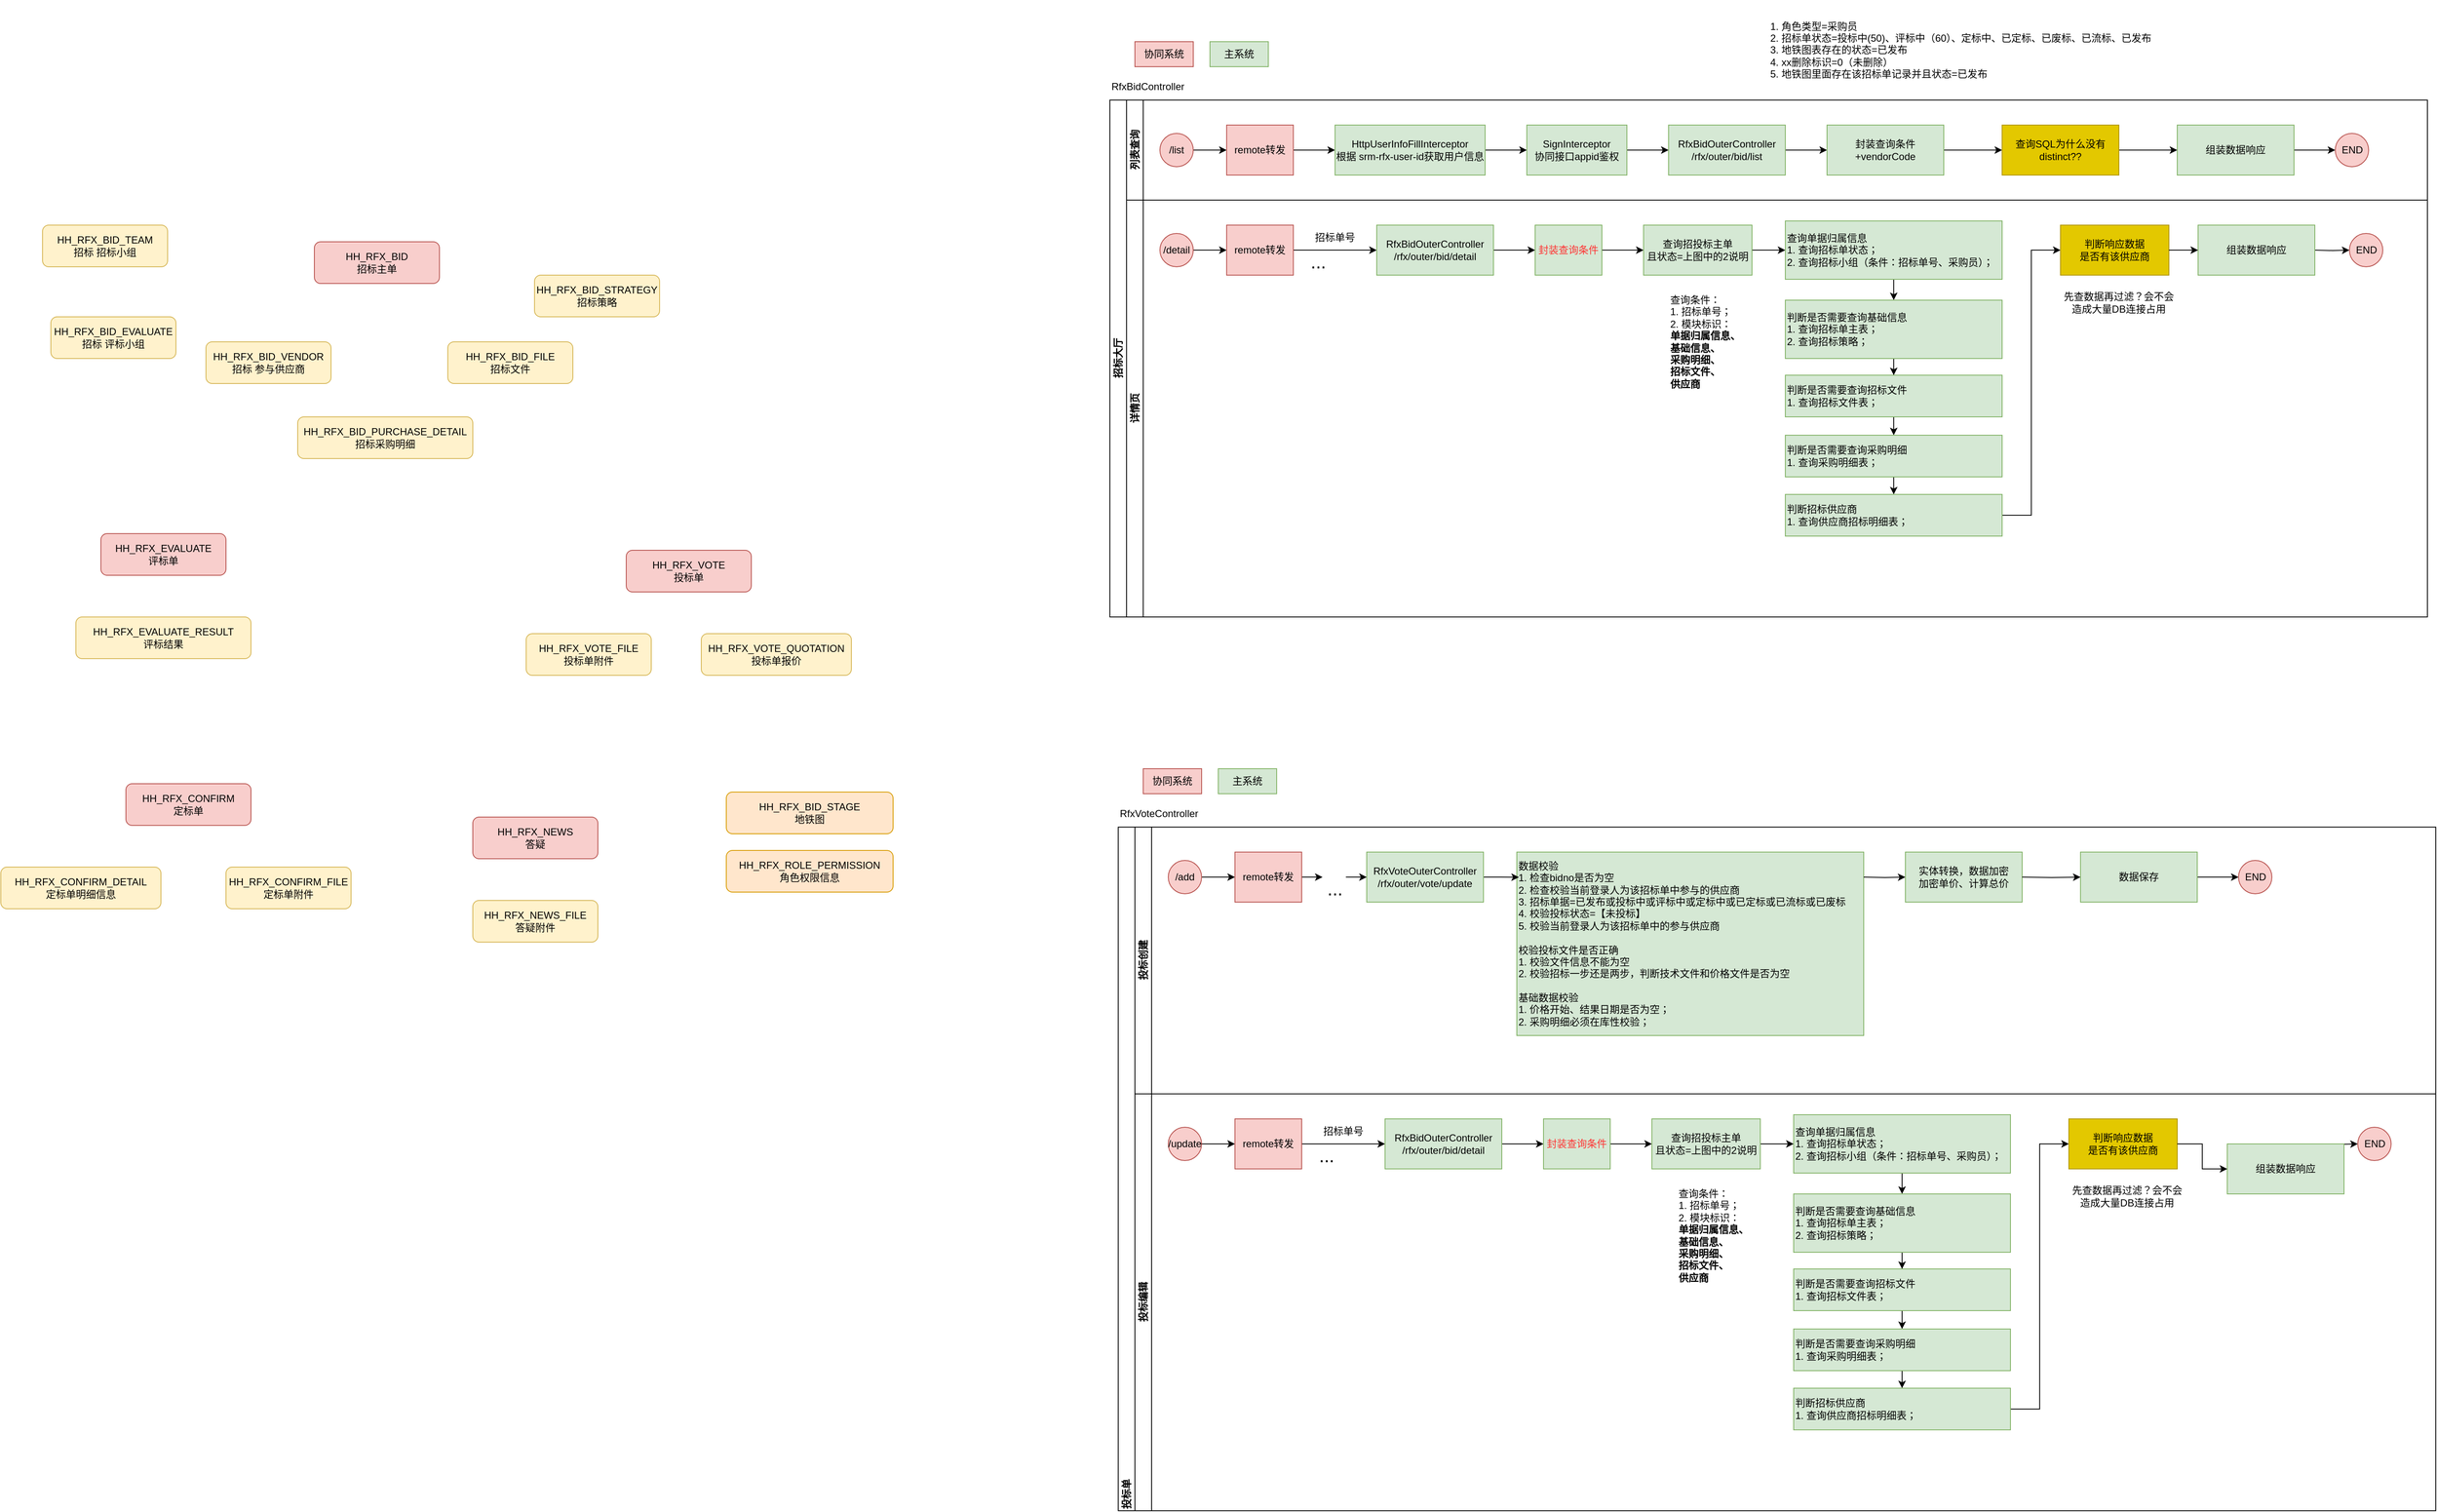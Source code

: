 <mxfile version="24.8.6">
  <diagram id="prtHgNgQTEPvFCAcTncT" name="Page-1">
    <mxGraphModel dx="2546" dy="517" grid="1" gridSize="10" guides="1" tooltips="1" connect="1" arrows="1" fold="1" page="1" pageScale="1" pageWidth="827" pageHeight="1169" math="0" shadow="0">
      <root>
        <mxCell id="0" />
        <mxCell id="1" parent="0" />
        <mxCell id="dNxyNK7c78bLwvsdeMH5-19" value="招标大厅" style="swimlane;html=1;childLayout=stackLayout;resizeParent=1;resizeParentMax=0;horizontal=0;startSize=20;horizontalStack=0;" parent="1" vertex="1">
          <mxGeometry x="120" y="120" width="1580" height="620" as="geometry" />
        </mxCell>
        <mxCell id="dNxyNK7c78bLwvsdeMH5-20" value="列表查询" style="swimlane;html=1;startSize=20;horizontal=0;align=center;" parent="dNxyNK7c78bLwvsdeMH5-19" vertex="1">
          <mxGeometry x="20" width="1560" height="120" as="geometry" />
        </mxCell>
        <mxCell id="dNxyNK7c78bLwvsdeMH5-25" value="" style="edgeStyle=orthogonalEdgeStyle;rounded=0;orthogonalLoop=1;jettySize=auto;html=1;" parent="dNxyNK7c78bLwvsdeMH5-20" source="dNxyNK7c78bLwvsdeMH5-23" target="dNxyNK7c78bLwvsdeMH5-24" edge="1">
          <mxGeometry relative="1" as="geometry" />
        </mxCell>
        <mxCell id="dNxyNK7c78bLwvsdeMH5-23" value="/list" style="ellipse;whiteSpace=wrap;html=1;fillColor=#f8cecc;strokeColor=#b85450;" parent="dNxyNK7c78bLwvsdeMH5-20" vertex="1">
          <mxGeometry x="40" y="40" width="40" height="40" as="geometry" />
        </mxCell>
        <mxCell id="eU4avIr93L6JoO_hdqMd-41" value="" style="edgeStyle=orthogonalEdgeStyle;rounded=0;orthogonalLoop=1;jettySize=auto;html=1;" edge="1" parent="dNxyNK7c78bLwvsdeMH5-20" source="dNxyNK7c78bLwvsdeMH5-24" target="eU4avIr93L6JoO_hdqMd-8">
          <mxGeometry relative="1" as="geometry" />
        </mxCell>
        <mxCell id="dNxyNK7c78bLwvsdeMH5-24" value="remote转发" style="rounded=0;whiteSpace=wrap;html=1;fontFamily=Helvetica;fontSize=12;align=center;fillColor=#f8cecc;strokeColor=#b85450;" parent="dNxyNK7c78bLwvsdeMH5-20" vertex="1">
          <mxGeometry x="120" y="30" width="80" height="60" as="geometry" />
        </mxCell>
        <mxCell id="eU4avIr93L6JoO_hdqMd-43" value="" style="edgeStyle=orthogonalEdgeStyle;rounded=0;orthogonalLoop=1;jettySize=auto;html=1;" edge="1" parent="dNxyNK7c78bLwvsdeMH5-20" source="dNxyNK7c78bLwvsdeMH5-30" target="eU4avIr93L6JoO_hdqMd-7">
          <mxGeometry relative="1" as="geometry" />
        </mxCell>
        <mxCell id="dNxyNK7c78bLwvsdeMH5-30" value="SignInterceptor&lt;div&gt;协同接口appid鉴权&lt;/div&gt;" style="rounded=0;html=1;fontFamily=Helvetica;fontSize=12;align=center;fillColor=#d5e8d4;strokeColor=#82b366;whiteSpace=wrap;" parent="dNxyNK7c78bLwvsdeMH5-20" vertex="1">
          <mxGeometry x="480" y="30" width="120" height="60" as="geometry" />
        </mxCell>
        <mxCell id="eU4avIr93L6JoO_hdqMd-42" value="" style="edgeStyle=orthogonalEdgeStyle;rounded=0;orthogonalLoop=1;jettySize=auto;html=1;" edge="1" parent="dNxyNK7c78bLwvsdeMH5-20" source="eU4avIr93L6JoO_hdqMd-8" target="dNxyNK7c78bLwvsdeMH5-30">
          <mxGeometry relative="1" as="geometry" />
        </mxCell>
        <mxCell id="eU4avIr93L6JoO_hdqMd-8" value="HttpUserInfoFillInterceptor&lt;br&gt;根据 srm-rfx-user-id获取用户信息" style="rounded=0;html=1;fontFamily=Helvetica;fontSize=12;align=center;fillColor=#d5e8d4;strokeColor=#82b366;whiteSpace=wrap;" vertex="1" parent="dNxyNK7c78bLwvsdeMH5-20">
          <mxGeometry x="250" y="30" width="180" height="60" as="geometry" />
        </mxCell>
        <mxCell id="eU4avIr93L6JoO_hdqMd-44" value="" style="edgeStyle=orthogonalEdgeStyle;rounded=0;orthogonalLoop=1;jettySize=auto;html=1;" edge="1" parent="dNxyNK7c78bLwvsdeMH5-20" source="eU4avIr93L6JoO_hdqMd-7" target="eU4avIr93L6JoO_hdqMd-37">
          <mxGeometry relative="1" as="geometry" />
        </mxCell>
        <mxCell id="eU4avIr93L6JoO_hdqMd-7" value="&lt;div&gt;RfxBidOuterController&lt;br&gt;&lt;/div&gt;/rfx/outer&lt;span style=&quot;background-color: initial;&quot;&gt;/bid/list&lt;/span&gt;" style="rounded=0;html=1;fontFamily=Helvetica;fontSize=12;align=center;fillColor=#d5e8d4;strokeColor=#82b366;whiteSpace=wrap;" vertex="1" parent="dNxyNK7c78bLwvsdeMH5-20">
          <mxGeometry x="650" y="30" width="140" height="60" as="geometry" />
        </mxCell>
        <mxCell id="eU4avIr93L6JoO_hdqMd-76" value="" style="edgeStyle=orthogonalEdgeStyle;rounded=0;orthogonalLoop=1;jettySize=auto;html=1;" edge="1" parent="dNxyNK7c78bLwvsdeMH5-20" source="eU4avIr93L6JoO_hdqMd-37" target="eU4avIr93L6JoO_hdqMd-75">
          <mxGeometry relative="1" as="geometry" />
        </mxCell>
        <mxCell id="eU4avIr93L6JoO_hdqMd-37" value="封装查询条件+vendorCode" style="rounded=0;html=1;fontFamily=Helvetica;fontSize=12;align=center;fillColor=#d5e8d4;strokeColor=#82b366;whiteSpace=wrap;" vertex="1" parent="dNxyNK7c78bLwvsdeMH5-20">
          <mxGeometry x="840" y="30" width="140" height="60" as="geometry" />
        </mxCell>
        <mxCell id="eU4avIr93L6JoO_hdqMd-47" value="" style="edgeStyle=orthogonalEdgeStyle;rounded=0;orthogonalLoop=1;jettySize=auto;html=1;" edge="1" parent="dNxyNK7c78bLwvsdeMH5-20" source="eU4avIr93L6JoO_hdqMd-40" target="eU4avIr93L6JoO_hdqMd-46">
          <mxGeometry relative="1" as="geometry" />
        </mxCell>
        <mxCell id="eU4avIr93L6JoO_hdqMd-40" value="组装数据响应" style="rounded=0;html=1;fontFamily=Helvetica;fontSize=12;align=center;fillColor=#d5e8d4;strokeColor=#82b366;whiteSpace=wrap;" vertex="1" parent="dNxyNK7c78bLwvsdeMH5-20">
          <mxGeometry x="1260" y="30" width="140" height="60" as="geometry" />
        </mxCell>
        <mxCell id="eU4avIr93L6JoO_hdqMd-46" value="END" style="ellipse;whiteSpace=wrap;html=1;fillColor=#f8cecc;strokeColor=#b85450;" vertex="1" parent="dNxyNK7c78bLwvsdeMH5-20">
          <mxGeometry x="1449.5" y="40" width="40" height="40" as="geometry" />
        </mxCell>
        <mxCell id="eU4avIr93L6JoO_hdqMd-77" value="" style="edgeStyle=orthogonalEdgeStyle;rounded=0;orthogonalLoop=1;jettySize=auto;html=1;" edge="1" parent="dNxyNK7c78bLwvsdeMH5-20" source="eU4avIr93L6JoO_hdqMd-75" target="eU4avIr93L6JoO_hdqMd-40">
          <mxGeometry relative="1" as="geometry" />
        </mxCell>
        <mxCell id="eU4avIr93L6JoO_hdqMd-75" value="查询SQL为什么没有&lt;div&gt;distinct??&lt;/div&gt;" style="rounded=0;html=1;fontFamily=Helvetica;fontSize=12;align=center;fillColor=#e3c800;strokeColor=#B09500;whiteSpace=wrap;fontColor=#000000;" vertex="1" parent="dNxyNK7c78bLwvsdeMH5-20">
          <mxGeometry x="1050" y="30" width="140" height="60" as="geometry" />
        </mxCell>
        <mxCell id="dNxyNK7c78bLwvsdeMH5-21" value="详情页" style="swimlane;html=1;startSize=20;horizontal=0;" parent="dNxyNK7c78bLwvsdeMH5-19" vertex="1">
          <mxGeometry x="20" y="120" width="1560" height="500" as="geometry" />
        </mxCell>
        <mxCell id="eU4avIr93L6JoO_hdqMd-10" value="" style="edgeStyle=orthogonalEdgeStyle;rounded=0;orthogonalLoop=1;jettySize=auto;html=1;" edge="1" parent="dNxyNK7c78bLwvsdeMH5-21" source="eU4avIr93L6JoO_hdqMd-11" target="eU4avIr93L6JoO_hdqMd-12">
          <mxGeometry relative="1" as="geometry" />
        </mxCell>
        <mxCell id="eU4avIr93L6JoO_hdqMd-11" value="/detail" style="ellipse;whiteSpace=wrap;html=1;fillColor=#f8cecc;strokeColor=#b85450;" vertex="1" parent="dNxyNK7c78bLwvsdeMH5-21">
          <mxGeometry x="40" y="40" width="40" height="40" as="geometry" />
        </mxCell>
        <mxCell id="eU4avIr93L6JoO_hdqMd-52" value="" style="edgeStyle=orthogonalEdgeStyle;rounded=0;orthogonalLoop=1;jettySize=auto;html=1;" edge="1" parent="dNxyNK7c78bLwvsdeMH5-21" source="eU4avIr93L6JoO_hdqMd-12" target="eU4avIr93L6JoO_hdqMd-51">
          <mxGeometry relative="1" as="geometry" />
        </mxCell>
        <mxCell id="eU4avIr93L6JoO_hdqMd-12" value="remote转发" style="rounded=0;whiteSpace=wrap;html=1;fontFamily=Helvetica;fontSize=12;align=center;fillColor=#f8cecc;strokeColor=#b85450;" vertex="1" parent="dNxyNK7c78bLwvsdeMH5-21">
          <mxGeometry x="120" y="30" width="80" height="60" as="geometry" />
        </mxCell>
        <mxCell id="eU4avIr93L6JoO_hdqMd-56" value="" style="edgeStyle=orthogonalEdgeStyle;rounded=0;orthogonalLoop=1;jettySize=auto;html=1;" edge="1" parent="dNxyNK7c78bLwvsdeMH5-21" source="eU4avIr93L6JoO_hdqMd-51" target="eU4avIr93L6JoO_hdqMd-55">
          <mxGeometry relative="1" as="geometry" />
        </mxCell>
        <mxCell id="eU4avIr93L6JoO_hdqMd-51" value="&lt;div&gt;RfxBidOuterController&lt;br&gt;&lt;/div&gt;/rfx/outer&lt;span style=&quot;background-color: initial;&quot;&gt;/bid/&lt;/span&gt;detail" style="rounded=0;html=1;fontFamily=Helvetica;fontSize=12;align=center;fillColor=#d5e8d4;strokeColor=#82b366;whiteSpace=wrap;" vertex="1" parent="dNxyNK7c78bLwvsdeMH5-21">
          <mxGeometry x="300" y="30" width="140" height="60" as="geometry" />
        </mxCell>
        <mxCell id="eU4avIr93L6JoO_hdqMd-49" value="&lt;font style=&quot;font-size: 22px;&quot;&gt;...&lt;/font&gt;" style="text;html=1;align=center;verticalAlign=middle;whiteSpace=wrap;rounded=0;" vertex="1" parent="dNxyNK7c78bLwvsdeMH5-21">
          <mxGeometry x="200" y="60" width="60" height="30" as="geometry" />
        </mxCell>
        <mxCell id="eU4avIr93L6JoO_hdqMd-54" value="招标单号" style="text;html=1;align=center;verticalAlign=middle;whiteSpace=wrap;rounded=0;" vertex="1" parent="dNxyNK7c78bLwvsdeMH5-21">
          <mxGeometry x="220" y="30" width="60" height="30" as="geometry" />
        </mxCell>
        <mxCell id="eU4avIr93L6JoO_hdqMd-59" value="" style="edgeStyle=orthogonalEdgeStyle;rounded=0;orthogonalLoop=1;jettySize=auto;html=1;" edge="1" parent="dNxyNK7c78bLwvsdeMH5-21" source="eU4avIr93L6JoO_hdqMd-55" target="eU4avIr93L6JoO_hdqMd-58">
          <mxGeometry relative="1" as="geometry" />
        </mxCell>
        <mxCell id="eU4avIr93L6JoO_hdqMd-55" value="&lt;font color=&quot;#ff3333&quot;&gt;封装查询条件&lt;/font&gt;" style="rounded=0;html=1;fontFamily=Helvetica;fontSize=12;align=center;fillColor=#d5e8d4;strokeColor=#82b366;whiteSpace=wrap;" vertex="1" parent="dNxyNK7c78bLwvsdeMH5-21">
          <mxGeometry x="490" y="30" width="80" height="60" as="geometry" />
        </mxCell>
        <mxCell id="eU4avIr93L6JoO_hdqMd-57" value="查询条件：&lt;div&gt;1. 招标单号；&lt;/div&gt;&lt;div style=&quot;&quot;&gt;2. 模块标识：&lt;/div&gt;&lt;div style=&quot;&quot;&gt;&lt;b&gt;单据归属信息、&lt;/b&gt;&lt;/div&gt;&lt;div style=&quot;&quot;&gt;&lt;b&gt;基础信息、&lt;/b&gt;&lt;/div&gt;&lt;div style=&quot;&quot;&gt;&lt;b&gt;采购明细、&lt;/b&gt;&lt;/div&gt;&lt;div style=&quot;&quot;&gt;&lt;b&gt;招标文件、&lt;/b&gt;&lt;/div&gt;&lt;div style=&quot;&quot;&gt;&lt;b&gt;供应商&lt;/b&gt;&lt;/div&gt;" style="text;html=1;align=left;verticalAlign=middle;whiteSpace=wrap;rounded=0;" vertex="1" parent="dNxyNK7c78bLwvsdeMH5-21">
          <mxGeometry x="650" y="110" width="120" height="120" as="geometry" />
        </mxCell>
        <mxCell id="eU4avIr93L6JoO_hdqMd-74" value="" style="edgeStyle=orthogonalEdgeStyle;rounded=0;orthogonalLoop=1;jettySize=auto;html=1;" edge="1" parent="dNxyNK7c78bLwvsdeMH5-21" source="eU4avIr93L6JoO_hdqMd-58" target="eU4avIr93L6JoO_hdqMd-73">
          <mxGeometry relative="1" as="geometry" />
        </mxCell>
        <mxCell id="eU4avIr93L6JoO_hdqMd-58" value="查询招投标主单&lt;br&gt;且状态=上图中的2说明" style="rounded=0;html=1;fontFamily=Helvetica;fontSize=12;align=center;fillColor=#d5e8d4;strokeColor=#82b366;whiteSpace=wrap;" vertex="1" parent="dNxyNK7c78bLwvsdeMH5-21">
          <mxGeometry x="620" y="30" width="130" height="60" as="geometry" />
        </mxCell>
        <mxCell id="eU4avIr93L6JoO_hdqMd-79" value="" style="edgeStyle=orthogonalEdgeStyle;rounded=0;orthogonalLoop=1;jettySize=auto;html=1;" edge="1" parent="dNxyNK7c78bLwvsdeMH5-21" source="eU4avIr93L6JoO_hdqMd-73" target="eU4avIr93L6JoO_hdqMd-78">
          <mxGeometry relative="1" as="geometry" />
        </mxCell>
        <mxCell id="eU4avIr93L6JoO_hdqMd-73" value="查询单据归属信息&lt;div&gt;1. 查询招标单状态；&lt;/div&gt;&lt;div&gt;2. 查询招标小组（条件：招标单号、采购员）；&lt;/div&gt;" style="rounded=0;html=1;fontFamily=Helvetica;fontSize=12;align=left;fillColor=#d5e8d4;strokeColor=#82b366;whiteSpace=wrap;" vertex="1" parent="dNxyNK7c78bLwvsdeMH5-21">
          <mxGeometry x="790" y="25" width="260" height="70" as="geometry" />
        </mxCell>
        <mxCell id="eU4avIr93L6JoO_hdqMd-81" value="" style="edgeStyle=orthogonalEdgeStyle;rounded=0;orthogonalLoop=1;jettySize=auto;html=1;" edge="1" parent="dNxyNK7c78bLwvsdeMH5-21" source="eU4avIr93L6JoO_hdqMd-78" target="eU4avIr93L6JoO_hdqMd-80">
          <mxGeometry relative="1" as="geometry" />
        </mxCell>
        <mxCell id="eU4avIr93L6JoO_hdqMd-78" value="&lt;div&gt;判断是否需要查询基础信息&lt;br&gt;&lt;/div&gt;&lt;div style=&quot;&quot;&gt;1. 查询招标单主表；&lt;/div&gt;&lt;div style=&quot;&quot;&gt;2. 查询招标策略；&lt;/div&gt;" style="rounded=0;html=1;fontFamily=Helvetica;fontSize=12;align=left;fillColor=#d5e8d4;strokeColor=#82b366;whiteSpace=wrap;" vertex="1" parent="dNxyNK7c78bLwvsdeMH5-21">
          <mxGeometry x="790" y="120" width="260" height="70" as="geometry" />
        </mxCell>
        <mxCell id="eU4avIr93L6JoO_hdqMd-83" value="" style="edgeStyle=orthogonalEdgeStyle;rounded=0;orthogonalLoop=1;jettySize=auto;html=1;" edge="1" parent="dNxyNK7c78bLwvsdeMH5-21" source="eU4avIr93L6JoO_hdqMd-80" target="eU4avIr93L6JoO_hdqMd-82">
          <mxGeometry relative="1" as="geometry" />
        </mxCell>
        <mxCell id="eU4avIr93L6JoO_hdqMd-80" value="&lt;div&gt;&lt;span style=&quot;background-color: initial;&quot;&gt;判断是否需要查询招标文件&lt;/span&gt;&lt;/div&gt;&lt;div&gt;&lt;span style=&quot;background-color: initial;&quot;&gt;1. 查询招标文件表；&lt;/span&gt;&lt;/div&gt;" style="rounded=0;html=1;fontFamily=Helvetica;fontSize=12;align=left;fillColor=#d5e8d4;strokeColor=#82b366;whiteSpace=wrap;" vertex="1" parent="dNxyNK7c78bLwvsdeMH5-21">
          <mxGeometry x="790" y="210" width="260" height="50" as="geometry" />
        </mxCell>
        <mxCell id="eU4avIr93L6JoO_hdqMd-85" value="" style="edgeStyle=orthogonalEdgeStyle;rounded=0;orthogonalLoop=1;jettySize=auto;html=1;" edge="1" parent="dNxyNK7c78bLwvsdeMH5-21" source="eU4avIr93L6JoO_hdqMd-82" target="eU4avIr93L6JoO_hdqMd-84">
          <mxGeometry relative="1" as="geometry" />
        </mxCell>
        <mxCell id="eU4avIr93L6JoO_hdqMd-82" value="&lt;div&gt;&lt;span style=&quot;background-color: initial;&quot;&gt;判断是否需要查询采购明细&lt;/span&gt;&lt;/div&gt;&lt;div&gt;&lt;span style=&quot;background-color: initial;&quot;&gt;1. 查询采购明细表；&lt;/span&gt;&lt;br&gt;&lt;/div&gt;" style="rounded=0;html=1;fontFamily=Helvetica;fontSize=12;align=left;fillColor=#d5e8d4;strokeColor=#82b366;whiteSpace=wrap;" vertex="1" parent="dNxyNK7c78bLwvsdeMH5-21">
          <mxGeometry x="790" y="282" width="260" height="50" as="geometry" />
        </mxCell>
        <mxCell id="eU4avIr93L6JoO_hdqMd-88" value="" style="edgeStyle=orthogonalEdgeStyle;rounded=0;orthogonalLoop=1;jettySize=auto;html=1;entryX=0;entryY=0.5;entryDx=0;entryDy=0;" edge="1" parent="dNxyNK7c78bLwvsdeMH5-21" source="eU4avIr93L6JoO_hdqMd-84" target="eU4avIr93L6JoO_hdqMd-86">
          <mxGeometry relative="1" as="geometry">
            <mxPoint x="1130" y="378" as="targetPoint" />
          </mxGeometry>
        </mxCell>
        <mxCell id="eU4avIr93L6JoO_hdqMd-84" value="&lt;div&gt;&lt;span style=&quot;background-color: initial;&quot;&gt;判断招标&lt;/span&gt;&lt;span style=&quot;background-color: initial;&quot;&gt;供应商&lt;/span&gt;&lt;/div&gt;&lt;div&gt;&lt;span style=&quot;background-color: initial;&quot;&gt;1. 查询供应商招标明细表；&lt;/span&gt;&lt;/div&gt;" style="rounded=0;html=1;fontFamily=Helvetica;fontSize=12;align=left;fillColor=#d5e8d4;strokeColor=#82b366;whiteSpace=wrap;" vertex="1" parent="dNxyNK7c78bLwvsdeMH5-21">
          <mxGeometry x="790" y="353" width="260" height="50" as="geometry" />
        </mxCell>
        <mxCell id="eU4avIr93L6JoO_hdqMd-86" value="判断响应数据&lt;div&gt;是否有该供应商&lt;/div&gt;" style="rounded=0;html=1;fontFamily=Helvetica;fontSize=12;align=center;fillColor=#e3c800;strokeColor=#B09500;whiteSpace=wrap;fontColor=#000000;" vertex="1" parent="dNxyNK7c78bLwvsdeMH5-21">
          <mxGeometry x="1120" y="30" width="130" height="60" as="geometry" />
        </mxCell>
        <mxCell id="eU4avIr93L6JoO_hdqMd-89" value="先查数据再过滤？会不会造成大量DB连接占用" style="text;html=1;align=center;verticalAlign=middle;whiteSpace=wrap;rounded=0;" vertex="1" parent="dNxyNK7c78bLwvsdeMH5-21">
          <mxGeometry x="1120" y="95" width="140" height="55" as="geometry" />
        </mxCell>
        <mxCell id="eU4avIr93L6JoO_hdqMd-92" value="" style="edgeStyle=orthogonalEdgeStyle;rounded=0;orthogonalLoop=1;jettySize=auto;html=1;" edge="1" parent="dNxyNK7c78bLwvsdeMH5-21" target="eU4avIr93L6JoO_hdqMd-93">
          <mxGeometry relative="1" as="geometry">
            <mxPoint x="1425" y="60" as="sourcePoint" />
          </mxGeometry>
        </mxCell>
        <mxCell id="eU4avIr93L6JoO_hdqMd-93" value="END" style="ellipse;whiteSpace=wrap;html=1;fillColor=#f8cecc;strokeColor=#b85450;" vertex="1" parent="dNxyNK7c78bLwvsdeMH5-21">
          <mxGeometry x="1466.5" y="40" width="40" height="40" as="geometry" />
        </mxCell>
        <mxCell id="eU4avIr93L6JoO_hdqMd-5" value="协同系统" style="rounded=0;whiteSpace=wrap;html=1;fillColor=#f8cecc;strokeColor=#b85450;" vertex="1" parent="1">
          <mxGeometry x="150" y="50" width="70" height="30" as="geometry" />
        </mxCell>
        <mxCell id="eU4avIr93L6JoO_hdqMd-6" value="主系统" style="rounded=0;whiteSpace=wrap;html=1;fillColor=#d5e8d4;strokeColor=#82b366;" vertex="1" parent="1">
          <mxGeometry x="240" y="50" width="70" height="30" as="geometry" />
        </mxCell>
        <mxCell id="eU4avIr93L6JoO_hdqMd-14" value="HH_RFX_BID&lt;br&gt;招标主单" style="rounded=1;whiteSpace=wrap;html=1;fillColor=#f8cecc;strokeColor=#b85450;" vertex="1" parent="1">
          <mxGeometry x="-834" y="290" width="150" height="50" as="geometry" />
        </mxCell>
        <mxCell id="eU4avIr93L6JoO_hdqMd-15" value="HH_RFX_BID_EVALUATE&lt;br&gt;招标 评标小组" style="rounded=1;whiteSpace=wrap;html=1;fillColor=#fff2cc;strokeColor=#d6b656;" vertex="1" parent="1">
          <mxGeometry x="-1150" y="380" width="150" height="50" as="geometry" />
        </mxCell>
        <mxCell id="eU4avIr93L6JoO_hdqMd-16" value="HH_RFX_BID_FILE&lt;br&gt;招标文件" style="rounded=1;whiteSpace=wrap;html=1;fillColor=#fff2cc;strokeColor=#d6b656;" vertex="1" parent="1">
          <mxGeometry x="-674" y="410" width="150" height="50" as="geometry" />
        </mxCell>
        <mxCell id="eU4avIr93L6JoO_hdqMd-17" value="HH_RFX_BID_PURCHASE_DETAIL&lt;br&gt;招标采购明细" style="rounded=1;whiteSpace=wrap;html=1;fillColor=#fff2cc;strokeColor=#d6b656;" vertex="1" parent="1">
          <mxGeometry x="-854" y="500" width="210" height="50" as="geometry" />
        </mxCell>
        <mxCell id="eU4avIr93L6JoO_hdqMd-18" value="HH_RFX_BID_STRATEGY&lt;br&gt;招标策略" style="rounded=1;whiteSpace=wrap;html=1;fillColor=#fff2cc;strokeColor=#d6b656;" vertex="1" parent="1">
          <mxGeometry x="-570" y="330" width="150" height="50" as="geometry" />
        </mxCell>
        <mxCell id="eU4avIr93L6JoO_hdqMd-19" value="HH_RFX_BID_TEAM&lt;br&gt;招标 招标小组" style="rounded=1;whiteSpace=wrap;html=1;fillColor=#fff2cc;strokeColor=#d6b656;" vertex="1" parent="1">
          <mxGeometry x="-1160" y="270" width="150" height="50" as="geometry" />
        </mxCell>
        <mxCell id="eU4avIr93L6JoO_hdqMd-21" value="HH_RFX_BID_VENDOR&lt;br&gt;招标 参与供应商" style="rounded=1;whiteSpace=wrap;html=1;fillColor=#fff2cc;strokeColor=#d6b656;" vertex="1" parent="1">
          <mxGeometry x="-964" y="410" width="150" height="50" as="geometry" />
        </mxCell>
        <mxCell id="eU4avIr93L6JoO_hdqMd-22" value="HH_RFX_CONFIRM&lt;br&gt;定标单" style="rounded=1;whiteSpace=wrap;html=1;fillColor=#f8cecc;strokeColor=#b85450;" vertex="1" parent="1">
          <mxGeometry x="-1060" y="940" width="150" height="50" as="geometry" />
        </mxCell>
        <mxCell id="eU4avIr93L6JoO_hdqMd-23" value="HH_RFX_CONFIRM_FILE&lt;div&gt;定标单附件&lt;/div&gt;" style="rounded=1;whiteSpace=wrap;html=1;fillColor=#fff2cc;strokeColor=#d6b656;" vertex="1" parent="1">
          <mxGeometry x="-940" y="1040" width="150" height="50" as="geometry" />
        </mxCell>
        <mxCell id="eU4avIr93L6JoO_hdqMd-24" value="HH_RFX_NEWS&lt;div&gt;答疑&lt;/div&gt;" style="rounded=1;whiteSpace=wrap;html=1;fillColor=#f8cecc;strokeColor=#b85450;" vertex="1" parent="1">
          <mxGeometry x="-644" y="980" width="150" height="50" as="geometry" />
        </mxCell>
        <mxCell id="eU4avIr93L6JoO_hdqMd-26" value="HH_RFX_NEWS_FILE&lt;br&gt;答疑附件" style="rounded=1;whiteSpace=wrap;html=1;fillColor=#fff2cc;strokeColor=#d6b656;" vertex="1" parent="1">
          <mxGeometry x="-644" y="1080" width="150" height="50" as="geometry" />
        </mxCell>
        <mxCell id="eU4avIr93L6JoO_hdqMd-27" value="HH_RFX_CONFIRM_DETAIL&lt;div&gt;定标单明细信息&lt;/div&gt;" style="rounded=1;whiteSpace=wrap;html=1;fillColor=#fff2cc;strokeColor=#d6b656;" vertex="1" parent="1">
          <mxGeometry x="-1210" y="1040" width="192" height="50" as="geometry" />
        </mxCell>
        <mxCell id="eU4avIr93L6JoO_hdqMd-30" value="HH_RFX_VOTE&lt;div&gt;投标单&lt;/div&gt;" style="rounded=1;whiteSpace=wrap;html=1;fillColor=#f8cecc;strokeColor=#b85450;" vertex="1" parent="1">
          <mxGeometry x="-460" y="660" width="150" height="50" as="geometry" />
        </mxCell>
        <mxCell id="eU4avIr93L6JoO_hdqMd-31" value="HH_RFX_ROLE_PERMISSION&lt;br&gt;角色权限信息" style="rounded=1;whiteSpace=wrap;html=1;fillColor=#ffe6cc;strokeColor=#d79b00;" vertex="1" parent="1">
          <mxGeometry x="-340" y="1020" width="200" height="50" as="geometry" />
        </mxCell>
        <mxCell id="eU4avIr93L6JoO_hdqMd-33" value="HH_RFX_VOTE_FILE&lt;br&gt;投标单附件" style="rounded=1;whiteSpace=wrap;html=1;fillColor=#fff2cc;strokeColor=#d6b656;" vertex="1" parent="1">
          <mxGeometry x="-580" y="760" width="150" height="50" as="geometry" />
        </mxCell>
        <mxCell id="eU4avIr93L6JoO_hdqMd-34" value="HH_RFX_VOTE_QUOTATION&lt;br&gt;投标单报价" style="rounded=1;whiteSpace=wrap;html=1;fillColor=#fff2cc;strokeColor=#d6b656;" vertex="1" parent="1">
          <mxGeometry x="-370" y="760" width="180" height="50" as="geometry" />
        </mxCell>
        <mxCell id="eU4avIr93L6JoO_hdqMd-35" value="HH_RFX_EVALUATE_RESULT&lt;br&gt;&lt;div&gt;评标结果&lt;/div&gt;" style="rounded=1;whiteSpace=wrap;html=1;fillColor=#fff2cc;strokeColor=#d6b656;" vertex="1" parent="1">
          <mxGeometry x="-1120" y="740" width="210" height="50" as="geometry" />
        </mxCell>
        <mxCell id="eU4avIr93L6JoO_hdqMd-36" value="HH_RFX_EVALUATE&lt;br&gt;评标单" style="rounded=1;whiteSpace=wrap;html=1;fillColor=#f8cecc;strokeColor=#b85450;" vertex="1" parent="1">
          <mxGeometry x="-1090" y="640" width="150" height="50" as="geometry" />
        </mxCell>
        <mxCell id="eU4avIr93L6JoO_hdqMd-38" value="1. 角色类型=采购员&lt;div style=&quot;&quot;&gt;2. 招标单状态=投标中(50)、评标中（60）、定标中、已定标、已废标、已流标、已发布&lt;/div&gt;&lt;div style=&quot;&quot;&gt;3.&amp;nbsp;地铁图表存在的状态=已发布&lt;/div&gt;&lt;div style=&quot;&quot;&gt;4. xx删除标识=0（未删除）&lt;/div&gt;&lt;div style=&quot;cursor: wait;&quot;&gt;5. 地铁图里面存在该招标单记录并且状态=已发布&lt;/div&gt;" style="text;html=1;align=left;verticalAlign=middle;whiteSpace=wrap;rounded=0;" vertex="1" parent="1">
          <mxGeometry x="910" width="460" height="120" as="geometry" />
        </mxCell>
        <mxCell id="eU4avIr93L6JoO_hdqMd-39" value="HH_RFX_BID_STAGE&lt;br&gt;地铁图" style="rounded=1;whiteSpace=wrap;html=1;fillColor=#ffe6cc;strokeColor=#d79b00;" vertex="1" parent="1">
          <mxGeometry x="-340" y="950" width="200" height="50" as="geometry" />
        </mxCell>
        <mxCell id="eU4avIr93L6JoO_hdqMd-90" value="组装数据响应" style="rounded=0;html=1;fontFamily=Helvetica;fontSize=12;align=center;fillColor=#d5e8d4;strokeColor=#82b366;whiteSpace=wrap;" vertex="1" parent="1">
          <mxGeometry x="1425" y="270" width="140" height="60" as="geometry" />
        </mxCell>
        <mxCell id="eU4avIr93L6JoO_hdqMd-91" value="" style="edgeStyle=orthogonalEdgeStyle;rounded=0;orthogonalLoop=1;jettySize=auto;html=1;" edge="1" parent="1" source="eU4avIr93L6JoO_hdqMd-86" target="eU4avIr93L6JoO_hdqMd-90">
          <mxGeometry relative="1" as="geometry" />
        </mxCell>
        <mxCell id="eU4avIr93L6JoO_hdqMd-94" value="投标单" style="swimlane;html=1;childLayout=stackLayout;resizeParent=1;resizeParentMax=0;horizontal=0;startSize=20;horizontalStack=0;align=left;" vertex="1" parent="1">
          <mxGeometry x="130" y="992" width="1580" height="820" as="geometry" />
        </mxCell>
        <mxCell id="eU4avIr93L6JoO_hdqMd-95" value="投标创建" style="swimlane;html=1;startSize=20;horizontal=0;align=center;" vertex="1" parent="eU4avIr93L6JoO_hdqMd-94">
          <mxGeometry x="20" width="1560" height="320" as="geometry" />
        </mxCell>
        <mxCell id="eU4avIr93L6JoO_hdqMd-96" value="" style="edgeStyle=orthogonalEdgeStyle;rounded=0;orthogonalLoop=1;jettySize=auto;html=1;" edge="1" parent="eU4avIr93L6JoO_hdqMd-95" source="eU4avIr93L6JoO_hdqMd-97" target="eU4avIr93L6JoO_hdqMd-99">
          <mxGeometry relative="1" as="geometry" />
        </mxCell>
        <mxCell id="eU4avIr93L6JoO_hdqMd-97" value="/add" style="ellipse;whiteSpace=wrap;html=1;fillColor=#f8cecc;strokeColor=#b85450;" vertex="1" parent="eU4avIr93L6JoO_hdqMd-95">
          <mxGeometry x="40" y="40" width="40" height="40" as="geometry" />
        </mxCell>
        <mxCell id="eU4avIr93L6JoO_hdqMd-98" value="" style="edgeStyle=orthogonalEdgeStyle;rounded=0;orthogonalLoop=1;jettySize=auto;html=1;" edge="1" parent="eU4avIr93L6JoO_hdqMd-95" source="eU4avIr93L6JoO_hdqMd-99">
          <mxGeometry relative="1" as="geometry">
            <mxPoint x="225" y="60" as="targetPoint" />
          </mxGeometry>
        </mxCell>
        <mxCell id="eU4avIr93L6JoO_hdqMd-99" value="remote转发" style="rounded=0;whiteSpace=wrap;html=1;fontFamily=Helvetica;fontSize=12;align=center;fillColor=#f8cecc;strokeColor=#b85450;" vertex="1" parent="eU4avIr93L6JoO_hdqMd-95">
          <mxGeometry x="120" y="30" width="80" height="60" as="geometry" />
        </mxCell>
        <mxCell id="eU4avIr93L6JoO_hdqMd-101" value="数据校验&lt;div&gt;1. 检查bidno是否为空&lt;/div&gt;&lt;div&gt;2. 检查校验当前登录人为该招标单中参与的供应商&lt;/div&gt;&lt;div&gt;3.&amp;nbsp;招标单据=已发布或投标中或评标中或定标中或已定标或已流标或已废标&lt;/div&gt;&lt;div&gt;4.&amp;nbsp;校验投标状态=【未投标】&lt;/div&gt;&lt;div&gt;5.&amp;nbsp;校验当前登录人为该招标单中的参与供应商&lt;/div&gt;&lt;div&gt;&lt;br&gt;&lt;/div&gt;&lt;div&gt;校验投标文件是否正确&lt;/div&gt;&lt;div&gt;1. 校验文件信息不能为空&lt;/div&gt;&lt;div&gt;2. 校验招标一步还是两步，判断技术文件和价格文件是否为空&lt;/div&gt;&lt;div&gt;&lt;br&gt;&lt;/div&gt;&lt;div&gt;基础数据校验&lt;/div&gt;&lt;div&gt;1. 价格开始、结果日期是否为空；&lt;/div&gt;&lt;div&gt;2. 采购明细必须在库性校验；&lt;/div&gt;" style="rounded=0;html=1;fontFamily=Helvetica;fontSize=12;align=left;fillColor=#d5e8d4;strokeColor=#82b366;whiteSpace=wrap;" vertex="1" parent="eU4avIr93L6JoO_hdqMd-95">
          <mxGeometry x="458" y="30" width="416" height="220" as="geometry" />
        </mxCell>
        <mxCell id="eU4avIr93L6JoO_hdqMd-104" value="" style="edgeStyle=orthogonalEdgeStyle;rounded=0;orthogonalLoop=1;jettySize=auto;html=1;" edge="1" parent="eU4avIr93L6JoO_hdqMd-95" target="eU4avIr93L6JoO_hdqMd-107">
          <mxGeometry relative="1" as="geometry">
            <mxPoint x="874" y="60" as="sourcePoint" />
          </mxGeometry>
        </mxCell>
        <mxCell id="eU4avIr93L6JoO_hdqMd-107" value="实体转换，数据加密&lt;div&gt;加密单价、计算总价&lt;br&gt;&lt;/div&gt;" style="rounded=0;html=1;fontFamily=Helvetica;fontSize=12;align=center;fillColor=#d5e8d4;strokeColor=#82b366;whiteSpace=wrap;" vertex="1" parent="eU4avIr93L6JoO_hdqMd-95">
          <mxGeometry x="924" y="30" width="140" height="60" as="geometry" />
        </mxCell>
        <mxCell id="eU4avIr93L6JoO_hdqMd-108" value="" style="edgeStyle=orthogonalEdgeStyle;rounded=0;orthogonalLoop=1;jettySize=auto;html=1;" edge="1" parent="eU4avIr93L6JoO_hdqMd-95" source="eU4avIr93L6JoO_hdqMd-109" target="eU4avIr93L6JoO_hdqMd-110">
          <mxGeometry relative="1" as="geometry" />
        </mxCell>
        <mxCell id="eU4avIr93L6JoO_hdqMd-109" value="数据保存" style="rounded=0;html=1;fontFamily=Helvetica;fontSize=12;align=center;fillColor=#d5e8d4;strokeColor=#82b366;whiteSpace=wrap;" vertex="1" parent="eU4avIr93L6JoO_hdqMd-95">
          <mxGeometry x="1134" y="30" width="140" height="60" as="geometry" />
        </mxCell>
        <mxCell id="eU4avIr93L6JoO_hdqMd-110" value="END" style="ellipse;whiteSpace=wrap;html=1;fillColor=#f8cecc;strokeColor=#b85450;" vertex="1" parent="eU4avIr93L6JoO_hdqMd-95">
          <mxGeometry x="1323.5" y="40" width="40" height="40" as="geometry" />
        </mxCell>
        <mxCell id="eU4avIr93L6JoO_hdqMd-111" value="" style="edgeStyle=orthogonalEdgeStyle;rounded=0;orthogonalLoop=1;jettySize=auto;html=1;" edge="1" parent="eU4avIr93L6JoO_hdqMd-95" target="eU4avIr93L6JoO_hdqMd-109">
          <mxGeometry relative="1" as="geometry">
            <mxPoint x="1064" y="60" as="sourcePoint" />
          </mxGeometry>
        </mxCell>
        <mxCell id="eU4avIr93L6JoO_hdqMd-149" value="&lt;font style=&quot;font-size: 22px;&quot;&gt;...&lt;/font&gt;" style="text;html=1;align=center;verticalAlign=middle;whiteSpace=wrap;rounded=0;" vertex="1" parent="eU4avIr93L6JoO_hdqMd-95">
          <mxGeometry x="210" y="60" width="60" height="30" as="geometry" />
        </mxCell>
        <mxCell id="eU4avIr93L6JoO_hdqMd-152" value="" style="edgeStyle=orthogonalEdgeStyle;rounded=0;orthogonalLoop=1;jettySize=auto;html=1;entryX=0.006;entryY=0.137;entryDx=0;entryDy=0;entryPerimeter=0;" edge="1" parent="eU4avIr93L6JoO_hdqMd-95" source="eU4avIr93L6JoO_hdqMd-151" target="eU4avIr93L6JoO_hdqMd-101">
          <mxGeometry relative="1" as="geometry" />
        </mxCell>
        <mxCell id="eU4avIr93L6JoO_hdqMd-151" value="&lt;div&gt;RfxVoteOuterController&lt;br&gt;&lt;/div&gt;&lt;div&gt;/rfx/outer/vote/update&lt;br&gt;&lt;/div&gt;" style="rounded=0;html=1;fontFamily=Helvetica;fontSize=12;align=center;fillColor=#d5e8d4;strokeColor=#82b366;whiteSpace=wrap;" vertex="1" parent="eU4avIr93L6JoO_hdqMd-95">
          <mxGeometry x="278" y="30" width="140" height="60" as="geometry" />
        </mxCell>
        <mxCell id="eU4avIr93L6JoO_hdqMd-113" value="投标编辑" style="swimlane;html=1;startSize=20;horizontal=0;" vertex="1" parent="eU4avIr93L6JoO_hdqMd-94">
          <mxGeometry x="20" y="320" width="1560" height="500" as="geometry" />
        </mxCell>
        <mxCell id="eU4avIr93L6JoO_hdqMd-114" value="" style="edgeStyle=orthogonalEdgeStyle;rounded=0;orthogonalLoop=1;jettySize=auto;html=1;" edge="1" parent="eU4avIr93L6JoO_hdqMd-113" source="eU4avIr93L6JoO_hdqMd-115" target="eU4avIr93L6JoO_hdqMd-117">
          <mxGeometry relative="1" as="geometry" />
        </mxCell>
        <mxCell id="eU4avIr93L6JoO_hdqMd-115" value="/update" style="ellipse;whiteSpace=wrap;html=1;fillColor=#f8cecc;strokeColor=#b85450;" vertex="1" parent="eU4avIr93L6JoO_hdqMd-113">
          <mxGeometry x="40" y="40" width="40" height="40" as="geometry" />
        </mxCell>
        <mxCell id="eU4avIr93L6JoO_hdqMd-116" value="" style="edgeStyle=orthogonalEdgeStyle;rounded=0;orthogonalLoop=1;jettySize=auto;html=1;" edge="1" parent="eU4avIr93L6JoO_hdqMd-113" source="eU4avIr93L6JoO_hdqMd-117" target="eU4avIr93L6JoO_hdqMd-119">
          <mxGeometry relative="1" as="geometry" />
        </mxCell>
        <mxCell id="eU4avIr93L6JoO_hdqMd-117" value="remote转发" style="rounded=0;whiteSpace=wrap;html=1;fontFamily=Helvetica;fontSize=12;align=center;fillColor=#f8cecc;strokeColor=#b85450;" vertex="1" parent="eU4avIr93L6JoO_hdqMd-113">
          <mxGeometry x="120" y="30" width="80" height="60" as="geometry" />
        </mxCell>
        <mxCell id="eU4avIr93L6JoO_hdqMd-118" value="" style="edgeStyle=orthogonalEdgeStyle;rounded=0;orthogonalLoop=1;jettySize=auto;html=1;" edge="1" parent="eU4avIr93L6JoO_hdqMd-113" source="eU4avIr93L6JoO_hdqMd-119" target="eU4avIr93L6JoO_hdqMd-123">
          <mxGeometry relative="1" as="geometry" />
        </mxCell>
        <mxCell id="eU4avIr93L6JoO_hdqMd-119" value="&lt;div&gt;RfxBidOuterController&lt;br&gt;&lt;/div&gt;/rfx/outer&lt;span style=&quot;background-color: initial;&quot;&gt;/bid/&lt;/span&gt;detail" style="rounded=0;html=1;fontFamily=Helvetica;fontSize=12;align=center;fillColor=#d5e8d4;strokeColor=#82b366;whiteSpace=wrap;" vertex="1" parent="eU4avIr93L6JoO_hdqMd-113">
          <mxGeometry x="300" y="30" width="140" height="60" as="geometry" />
        </mxCell>
        <mxCell id="eU4avIr93L6JoO_hdqMd-120" value="&lt;font style=&quot;font-size: 22px;&quot;&gt;...&lt;/font&gt;" style="text;html=1;align=center;verticalAlign=middle;whiteSpace=wrap;rounded=0;" vertex="1" parent="eU4avIr93L6JoO_hdqMd-113">
          <mxGeometry x="200" y="60" width="60" height="30" as="geometry" />
        </mxCell>
        <mxCell id="eU4avIr93L6JoO_hdqMd-121" value="招标单号" style="text;html=1;align=center;verticalAlign=middle;whiteSpace=wrap;rounded=0;" vertex="1" parent="eU4avIr93L6JoO_hdqMd-113">
          <mxGeometry x="220" y="30" width="60" height="30" as="geometry" />
        </mxCell>
        <mxCell id="eU4avIr93L6JoO_hdqMd-122" value="" style="edgeStyle=orthogonalEdgeStyle;rounded=0;orthogonalLoop=1;jettySize=auto;html=1;" edge="1" parent="eU4avIr93L6JoO_hdqMd-113" source="eU4avIr93L6JoO_hdqMd-123" target="eU4avIr93L6JoO_hdqMd-126">
          <mxGeometry relative="1" as="geometry" />
        </mxCell>
        <mxCell id="eU4avIr93L6JoO_hdqMd-123" value="&lt;font color=&quot;#ff3333&quot;&gt;封装查询条件&lt;/font&gt;" style="rounded=0;html=1;fontFamily=Helvetica;fontSize=12;align=center;fillColor=#d5e8d4;strokeColor=#82b366;whiteSpace=wrap;" vertex="1" parent="eU4avIr93L6JoO_hdqMd-113">
          <mxGeometry x="490" y="30" width="80" height="60" as="geometry" />
        </mxCell>
        <mxCell id="eU4avIr93L6JoO_hdqMd-124" value="查询条件：&lt;div&gt;1. 招标单号；&lt;/div&gt;&lt;div style=&quot;&quot;&gt;2. 模块标识：&lt;/div&gt;&lt;div style=&quot;&quot;&gt;&lt;b&gt;单据归属信息、&lt;/b&gt;&lt;/div&gt;&lt;div style=&quot;&quot;&gt;&lt;b&gt;基础信息、&lt;/b&gt;&lt;/div&gt;&lt;div style=&quot;&quot;&gt;&lt;b&gt;采购明细、&lt;/b&gt;&lt;/div&gt;&lt;div style=&quot;&quot;&gt;&lt;b&gt;招标文件、&lt;/b&gt;&lt;/div&gt;&lt;div style=&quot;&quot;&gt;&lt;b&gt;供应商&lt;/b&gt;&lt;/div&gt;" style="text;html=1;align=left;verticalAlign=middle;whiteSpace=wrap;rounded=0;" vertex="1" parent="eU4avIr93L6JoO_hdqMd-113">
          <mxGeometry x="650" y="110" width="120" height="120" as="geometry" />
        </mxCell>
        <mxCell id="eU4avIr93L6JoO_hdqMd-125" value="" style="edgeStyle=orthogonalEdgeStyle;rounded=0;orthogonalLoop=1;jettySize=auto;html=1;" edge="1" parent="eU4avIr93L6JoO_hdqMd-113" source="eU4avIr93L6JoO_hdqMd-126" target="eU4avIr93L6JoO_hdqMd-128">
          <mxGeometry relative="1" as="geometry" />
        </mxCell>
        <mxCell id="eU4avIr93L6JoO_hdqMd-126" value="查询招投标主单&lt;br&gt;且状态=上图中的2说明" style="rounded=0;html=1;fontFamily=Helvetica;fontSize=12;align=center;fillColor=#d5e8d4;strokeColor=#82b366;whiteSpace=wrap;" vertex="1" parent="eU4avIr93L6JoO_hdqMd-113">
          <mxGeometry x="620" y="30" width="130" height="60" as="geometry" />
        </mxCell>
        <mxCell id="eU4avIr93L6JoO_hdqMd-127" value="" style="edgeStyle=orthogonalEdgeStyle;rounded=0;orthogonalLoop=1;jettySize=auto;html=1;" edge="1" parent="eU4avIr93L6JoO_hdqMd-113" source="eU4avIr93L6JoO_hdqMd-128" target="eU4avIr93L6JoO_hdqMd-130">
          <mxGeometry relative="1" as="geometry" />
        </mxCell>
        <mxCell id="eU4avIr93L6JoO_hdqMd-128" value="查询单据归属信息&lt;div&gt;1. 查询招标单状态；&lt;/div&gt;&lt;div&gt;2. 查询招标小组（条件：招标单号、采购员）；&lt;/div&gt;" style="rounded=0;html=1;fontFamily=Helvetica;fontSize=12;align=left;fillColor=#d5e8d4;strokeColor=#82b366;whiteSpace=wrap;" vertex="1" parent="eU4avIr93L6JoO_hdqMd-113">
          <mxGeometry x="790" y="25" width="260" height="70" as="geometry" />
        </mxCell>
        <mxCell id="eU4avIr93L6JoO_hdqMd-129" value="" style="edgeStyle=orthogonalEdgeStyle;rounded=0;orthogonalLoop=1;jettySize=auto;html=1;" edge="1" parent="eU4avIr93L6JoO_hdqMd-113" source="eU4avIr93L6JoO_hdqMd-130" target="eU4avIr93L6JoO_hdqMd-132">
          <mxGeometry relative="1" as="geometry" />
        </mxCell>
        <mxCell id="eU4avIr93L6JoO_hdqMd-130" value="&lt;div&gt;判断是否需要查询基础信息&lt;br&gt;&lt;/div&gt;&lt;div style=&quot;&quot;&gt;1. 查询招标单主表；&lt;/div&gt;&lt;div style=&quot;&quot;&gt;2. 查询招标策略；&lt;/div&gt;" style="rounded=0;html=1;fontFamily=Helvetica;fontSize=12;align=left;fillColor=#d5e8d4;strokeColor=#82b366;whiteSpace=wrap;" vertex="1" parent="eU4avIr93L6JoO_hdqMd-113">
          <mxGeometry x="790" y="120" width="260" height="70" as="geometry" />
        </mxCell>
        <mxCell id="eU4avIr93L6JoO_hdqMd-131" value="" style="edgeStyle=orthogonalEdgeStyle;rounded=0;orthogonalLoop=1;jettySize=auto;html=1;" edge="1" parent="eU4avIr93L6JoO_hdqMd-113" source="eU4avIr93L6JoO_hdqMd-132" target="eU4avIr93L6JoO_hdqMd-134">
          <mxGeometry relative="1" as="geometry" />
        </mxCell>
        <mxCell id="eU4avIr93L6JoO_hdqMd-132" value="&lt;div&gt;&lt;span style=&quot;background-color: initial;&quot;&gt;判断是否需要查询招标文件&lt;/span&gt;&lt;/div&gt;&lt;div&gt;&lt;span style=&quot;background-color: initial;&quot;&gt;1. 查询招标文件表；&lt;/span&gt;&lt;/div&gt;" style="rounded=0;html=1;fontFamily=Helvetica;fontSize=12;align=left;fillColor=#d5e8d4;strokeColor=#82b366;whiteSpace=wrap;" vertex="1" parent="eU4avIr93L6JoO_hdqMd-113">
          <mxGeometry x="790" y="210" width="260" height="50" as="geometry" />
        </mxCell>
        <mxCell id="eU4avIr93L6JoO_hdqMd-133" value="" style="edgeStyle=orthogonalEdgeStyle;rounded=0;orthogonalLoop=1;jettySize=auto;html=1;" edge="1" parent="eU4avIr93L6JoO_hdqMd-113" source="eU4avIr93L6JoO_hdqMd-134" target="eU4avIr93L6JoO_hdqMd-136">
          <mxGeometry relative="1" as="geometry" />
        </mxCell>
        <mxCell id="eU4avIr93L6JoO_hdqMd-134" value="&lt;div&gt;&lt;span style=&quot;background-color: initial;&quot;&gt;判断是否需要查询采购明细&lt;/span&gt;&lt;/div&gt;&lt;div&gt;&lt;span style=&quot;background-color: initial;&quot;&gt;1. 查询采购明细表；&lt;/span&gt;&lt;br&gt;&lt;/div&gt;" style="rounded=0;html=1;fontFamily=Helvetica;fontSize=12;align=left;fillColor=#d5e8d4;strokeColor=#82b366;whiteSpace=wrap;" vertex="1" parent="eU4avIr93L6JoO_hdqMd-113">
          <mxGeometry x="790" y="282" width="260" height="50" as="geometry" />
        </mxCell>
        <mxCell id="eU4avIr93L6JoO_hdqMd-135" value="" style="edgeStyle=orthogonalEdgeStyle;rounded=0;orthogonalLoop=1;jettySize=auto;html=1;entryX=0;entryY=0.5;entryDx=0;entryDy=0;" edge="1" parent="eU4avIr93L6JoO_hdqMd-113" source="eU4avIr93L6JoO_hdqMd-136" target="eU4avIr93L6JoO_hdqMd-137">
          <mxGeometry relative="1" as="geometry">
            <mxPoint x="1130" y="378" as="targetPoint" />
          </mxGeometry>
        </mxCell>
        <mxCell id="eU4avIr93L6JoO_hdqMd-136" value="&lt;div&gt;&lt;span style=&quot;background-color: initial;&quot;&gt;判断招标&lt;/span&gt;&lt;span style=&quot;background-color: initial;&quot;&gt;供应商&lt;/span&gt;&lt;/div&gt;&lt;div&gt;&lt;span style=&quot;background-color: initial;&quot;&gt;1. 查询供应商招标明细表；&lt;/span&gt;&lt;/div&gt;" style="rounded=0;html=1;fontFamily=Helvetica;fontSize=12;align=left;fillColor=#d5e8d4;strokeColor=#82b366;whiteSpace=wrap;" vertex="1" parent="eU4avIr93L6JoO_hdqMd-113">
          <mxGeometry x="790" y="353" width="260" height="50" as="geometry" />
        </mxCell>
        <mxCell id="eU4avIr93L6JoO_hdqMd-137" value="判断响应数据&lt;div&gt;是否有该供应商&lt;/div&gt;" style="rounded=0;html=1;fontFamily=Helvetica;fontSize=12;align=center;fillColor=#e3c800;strokeColor=#B09500;whiteSpace=wrap;fontColor=#000000;" vertex="1" parent="eU4avIr93L6JoO_hdqMd-113">
          <mxGeometry x="1120" y="30" width="130" height="60" as="geometry" />
        </mxCell>
        <mxCell id="eU4avIr93L6JoO_hdqMd-138" value="先查数据再过滤？会不会造成大量DB连接占用" style="text;html=1;align=center;verticalAlign=middle;whiteSpace=wrap;rounded=0;" vertex="1" parent="eU4avIr93L6JoO_hdqMd-113">
          <mxGeometry x="1120" y="95" width="140" height="55" as="geometry" />
        </mxCell>
        <mxCell id="eU4avIr93L6JoO_hdqMd-139" value="" style="edgeStyle=orthogonalEdgeStyle;rounded=0;orthogonalLoop=1;jettySize=auto;html=1;" edge="1" parent="eU4avIr93L6JoO_hdqMd-113" target="eU4avIr93L6JoO_hdqMd-140">
          <mxGeometry relative="1" as="geometry">
            <mxPoint x="1425" y="60" as="sourcePoint" />
          </mxGeometry>
        </mxCell>
        <mxCell id="eU4avIr93L6JoO_hdqMd-140" value="END" style="ellipse;whiteSpace=wrap;html=1;fillColor=#f8cecc;strokeColor=#b85450;" vertex="1" parent="eU4avIr93L6JoO_hdqMd-113">
          <mxGeometry x="1466.5" y="40" width="40" height="40" as="geometry" />
        </mxCell>
        <mxCell id="eU4avIr93L6JoO_hdqMd-144" value="组装数据响应" style="rounded=0;html=1;fontFamily=Helvetica;fontSize=12;align=center;fillColor=#d5e8d4;strokeColor=#82b366;whiteSpace=wrap;" vertex="1" parent="eU4avIr93L6JoO_hdqMd-113">
          <mxGeometry x="1310" y="60" width="140" height="60" as="geometry" />
        </mxCell>
        <mxCell id="eU4avIr93L6JoO_hdqMd-145" value="" style="edgeStyle=orthogonalEdgeStyle;rounded=0;orthogonalLoop=1;jettySize=auto;html=1;" edge="1" parent="eU4avIr93L6JoO_hdqMd-113" source="eU4avIr93L6JoO_hdqMd-137" target="eU4avIr93L6JoO_hdqMd-144">
          <mxGeometry relative="1" as="geometry" />
        </mxCell>
        <mxCell id="eU4avIr93L6JoO_hdqMd-141" value="协同系统" style="rounded=0;whiteSpace=wrap;html=1;fillColor=#f8cecc;strokeColor=#b85450;" vertex="1" parent="1">
          <mxGeometry x="160" y="922" width="70" height="30" as="geometry" />
        </mxCell>
        <mxCell id="eU4avIr93L6JoO_hdqMd-142" value="主系统" style="rounded=0;whiteSpace=wrap;html=1;fillColor=#d5e8d4;strokeColor=#82b366;" vertex="1" parent="1">
          <mxGeometry x="250" y="922" width="70" height="30" as="geometry" />
        </mxCell>
        <mxCell id="eU4avIr93L6JoO_hdqMd-147" value="RfxBidController" style="text;whiteSpace=wrap;" vertex="1" parent="1">
          <mxGeometry x="120" y="90" width="120" height="40" as="geometry" />
        </mxCell>
        <mxCell id="eU4avIr93L6JoO_hdqMd-148" value="RfxVoteController" style="text;whiteSpace=wrap;" vertex="1" parent="1">
          <mxGeometry x="130" y="962" width="130" height="30" as="geometry" />
        </mxCell>
        <mxCell id="eU4avIr93L6JoO_hdqMd-150" value="" style="edgeStyle=orthogonalEdgeStyle;rounded=0;orthogonalLoop=1;jettySize=auto;html=1;" edge="1" parent="1">
          <mxGeometry relative="1" as="geometry">
            <mxPoint x="403" y="1052" as="sourcePoint" />
            <mxPoint x="428" y="1052" as="targetPoint" />
          </mxGeometry>
        </mxCell>
      </root>
    </mxGraphModel>
  </diagram>
</mxfile>
